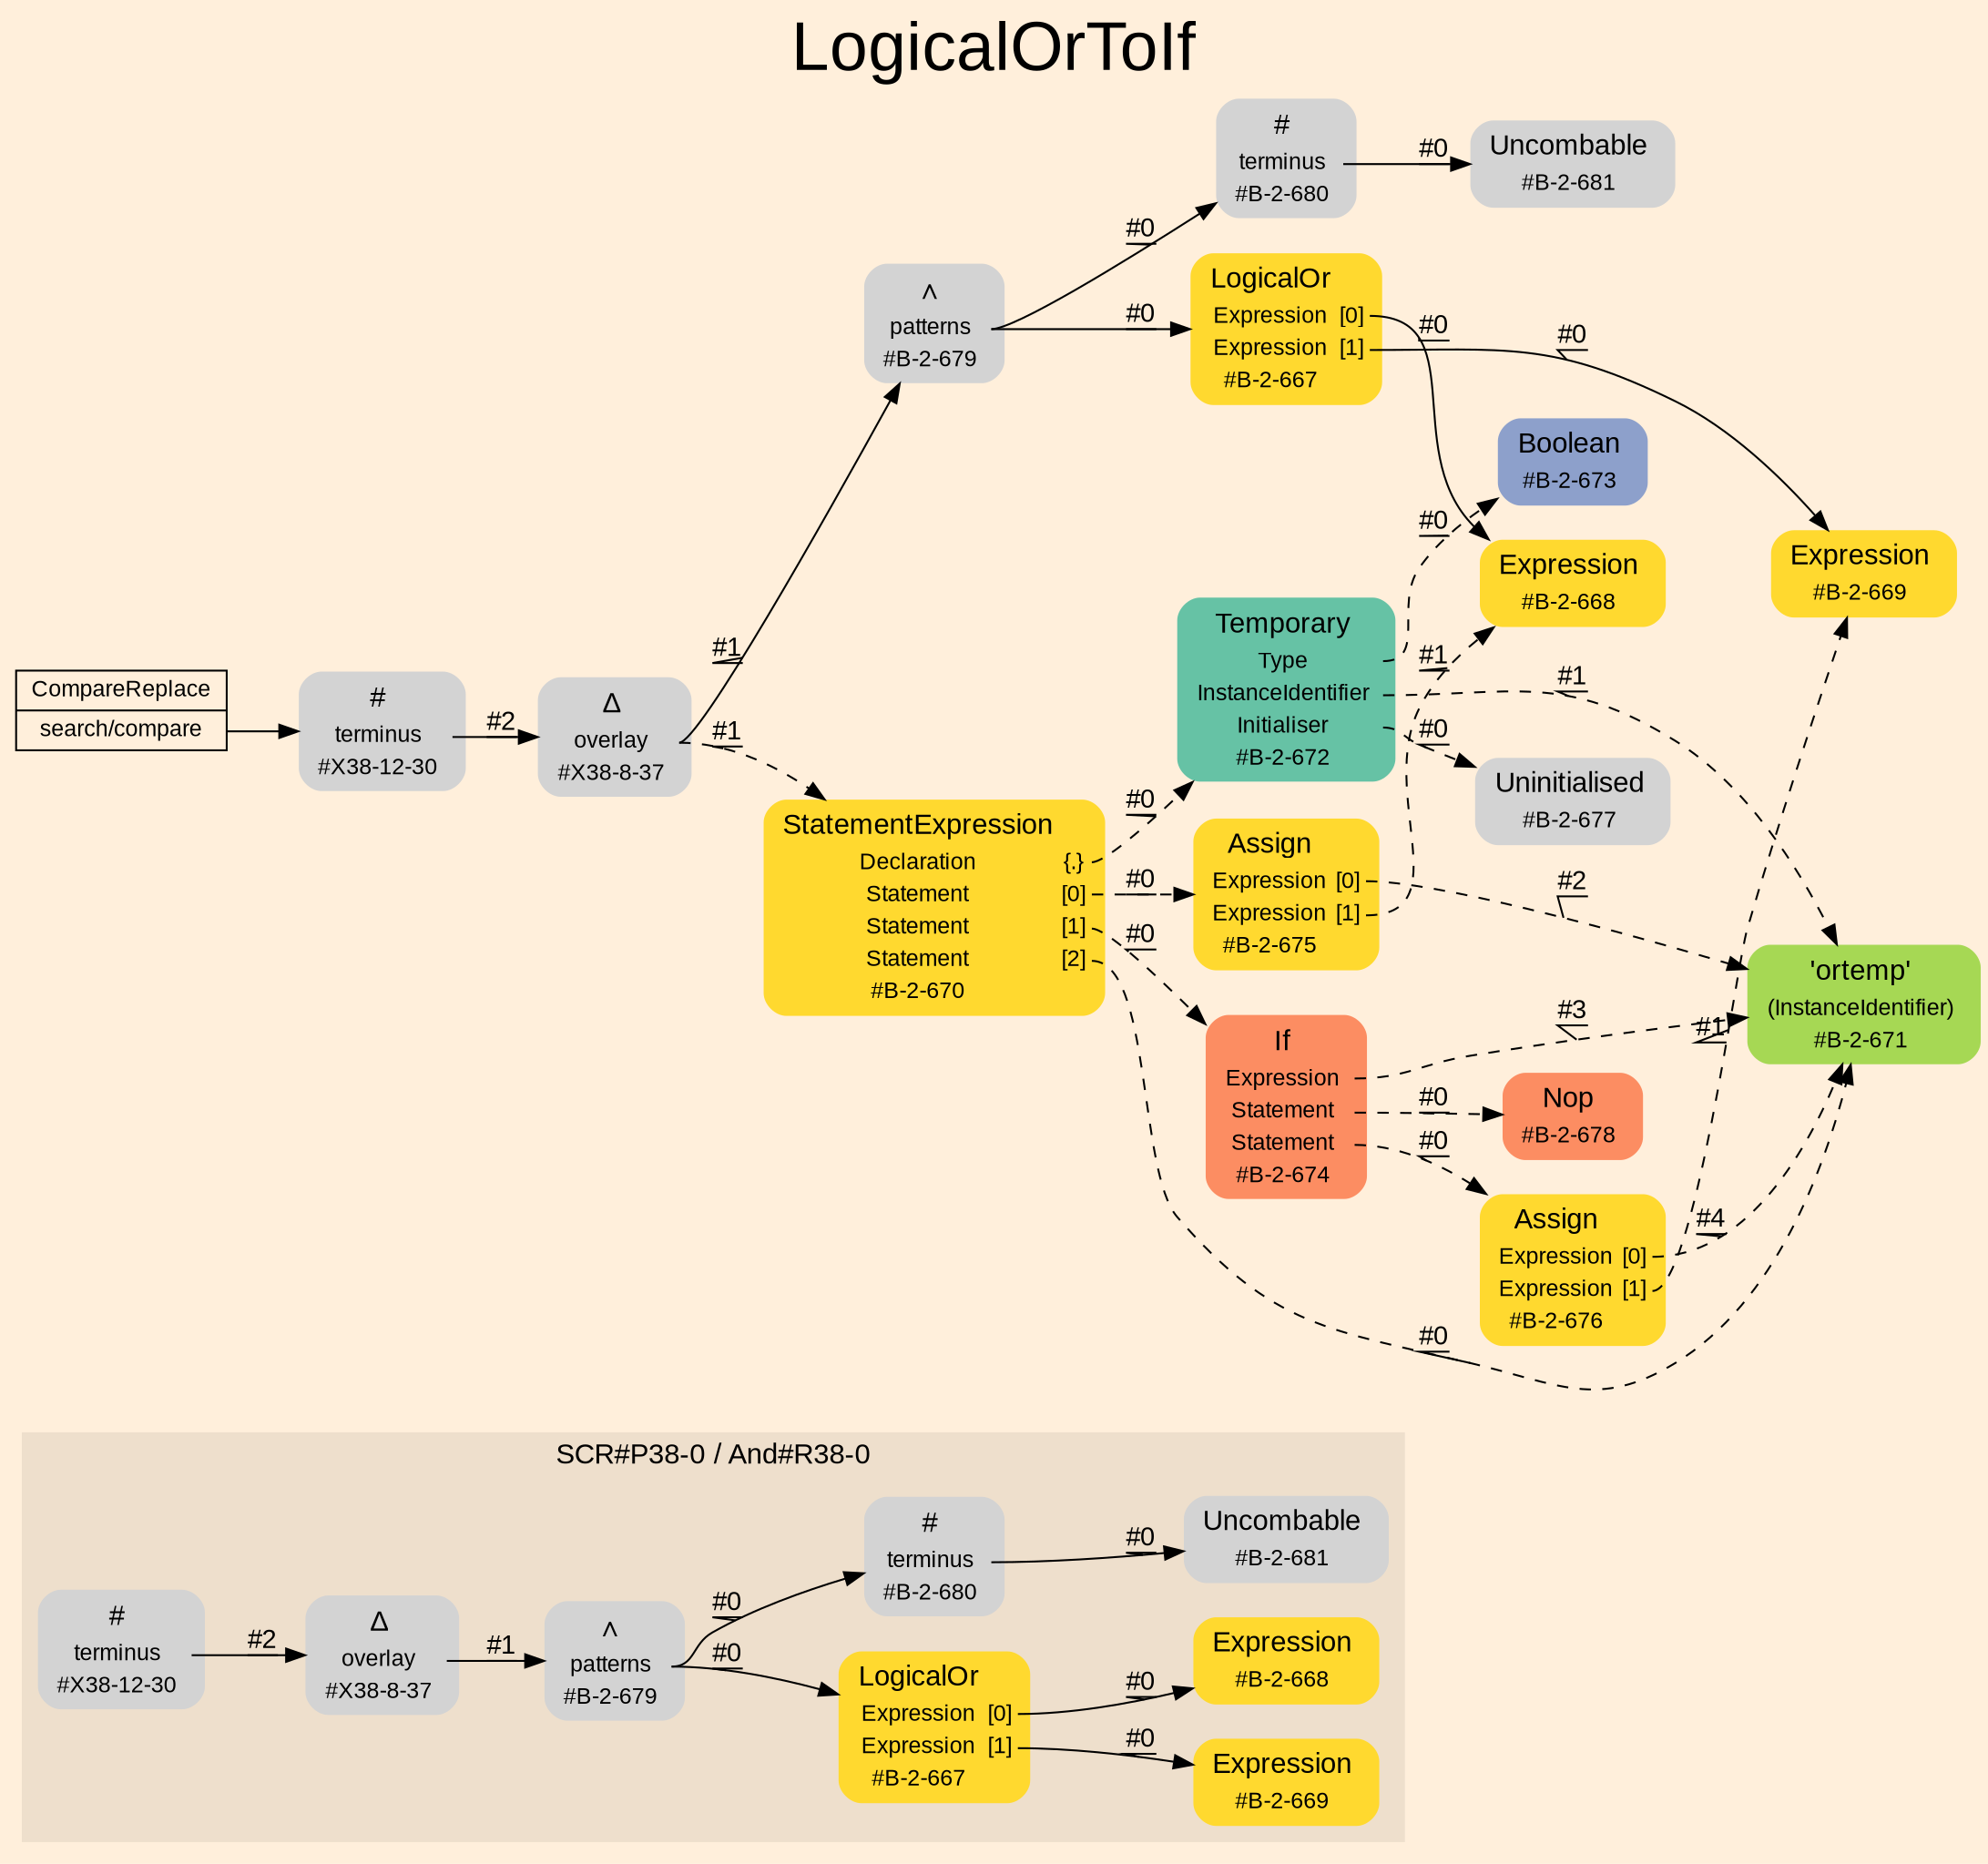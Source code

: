 digraph "LogicalOrToIf" {
label = "LogicalOrToIf"
labelloc = t
fontsize = "36"
graph [
    rankdir = "LR"
    ranksep = 0.3
    bgcolor = antiquewhite1
    color = black
    fontcolor = black
    fontname = "Arial"
];
node [
    fontname = "Arial"
];
edge [
    fontname = "Arial"
];

// -------------------- figure And#R38-0 --------------------
// -------- region And#R38-0 ----------
subgraph "clusterAnd#R38-0" {
    label = "SCR#P38-0 / And#R38-0"
    style = "filled"
    color = antiquewhite2
    fontsize = "15"
    "And#R38-0/#B-2-668" [
        // -------- block And#R38-0/#B-2-668 ----------
        shape = "plaintext"
        fillcolor = "/set28/6"
        label = <<TABLE BORDER="0" CELLBORDER="0" CELLSPACING="0">
         <TR><TD><FONT POINT-SIZE="15.0">Expression</FONT></TD><TD></TD></TR>
         <TR><TD>#B-2-668</TD><TD PORT="port0"></TD></TR>
        </TABLE>>
        style = "rounded,filled"
        fontsize = "12"
    ];
    
    "And#R38-0/#X38-12-30" [
        // -------- block And#R38-0/#X38-12-30 ----------
        shape = "plaintext"
        label = <<TABLE BORDER="0" CELLBORDER="0" CELLSPACING="0">
         <TR><TD><FONT POINT-SIZE="15.0">#</FONT></TD><TD></TD></TR>
         <TR><TD>terminus</TD><TD PORT="port0"></TD></TR>
         <TR><TD>#X38-12-30</TD><TD PORT="port1"></TD></TR>
        </TABLE>>
        style = "rounded,filled"
        fontsize = "12"
    ];
    
    "And#R38-0/#B-2-667" [
        // -------- block And#R38-0/#B-2-667 ----------
        shape = "plaintext"
        fillcolor = "/set28/6"
        label = <<TABLE BORDER="0" CELLBORDER="0" CELLSPACING="0">
         <TR><TD><FONT POINT-SIZE="15.0">LogicalOr</FONT></TD><TD></TD></TR>
         <TR><TD>Expression</TD><TD PORT="port0">[0]</TD></TR>
         <TR><TD>Expression</TD><TD PORT="port1">[1]</TD></TR>
         <TR><TD>#B-2-667</TD><TD PORT="port2"></TD></TR>
        </TABLE>>
        style = "rounded,filled"
        fontsize = "12"
    ];
    
    "And#R38-0/#B-2-669" [
        // -------- block And#R38-0/#B-2-669 ----------
        shape = "plaintext"
        fillcolor = "/set28/6"
        label = <<TABLE BORDER="0" CELLBORDER="0" CELLSPACING="0">
         <TR><TD><FONT POINT-SIZE="15.0">Expression</FONT></TD><TD></TD></TR>
         <TR><TD>#B-2-669</TD><TD PORT="port0"></TD></TR>
        </TABLE>>
        style = "rounded,filled"
        fontsize = "12"
    ];
    
    "And#R38-0/#X38-8-37" [
        // -------- block And#R38-0/#X38-8-37 ----------
        shape = "plaintext"
        label = <<TABLE BORDER="0" CELLBORDER="0" CELLSPACING="0">
         <TR><TD><FONT POINT-SIZE="15.0">Δ</FONT></TD><TD></TD></TR>
         <TR><TD>overlay</TD><TD PORT="port0"></TD></TR>
         <TR><TD>#X38-8-37</TD><TD PORT="port1"></TD></TR>
        </TABLE>>
        style = "rounded,filled"
        fontsize = "12"
    ];
    
    "And#R38-0/#B-2-681" [
        // -------- block And#R38-0/#B-2-681 ----------
        shape = "plaintext"
        label = <<TABLE BORDER="0" CELLBORDER="0" CELLSPACING="0">
         <TR><TD><FONT POINT-SIZE="15.0">Uncombable</FONT></TD><TD></TD></TR>
         <TR><TD>#B-2-681</TD><TD PORT="port0"></TD></TR>
        </TABLE>>
        style = "rounded,filled"
        fontsize = "12"
    ];
    
    "And#R38-0/#B-2-679" [
        // -------- block And#R38-0/#B-2-679 ----------
        shape = "plaintext"
        label = <<TABLE BORDER="0" CELLBORDER="0" CELLSPACING="0">
         <TR><TD><FONT POINT-SIZE="15.0">∧</FONT></TD><TD></TD></TR>
         <TR><TD>patterns</TD><TD PORT="port0"></TD></TR>
         <TR><TD>#B-2-679</TD><TD PORT="port1"></TD></TR>
        </TABLE>>
        style = "rounded,filled"
        fontsize = "12"
    ];
    
    "And#R38-0/#B-2-680" [
        // -------- block And#R38-0/#B-2-680 ----------
        shape = "plaintext"
        label = <<TABLE BORDER="0" CELLBORDER="0" CELLSPACING="0">
         <TR><TD><FONT POINT-SIZE="15.0">#</FONT></TD><TD></TD></TR>
         <TR><TD>terminus</TD><TD PORT="port0"></TD></TR>
         <TR><TD>#B-2-680</TD><TD PORT="port1"></TD></TR>
        </TABLE>>
        style = "rounded,filled"
        fontsize = "12"
    ];
    
}

"And#R38-0/#X38-12-30":port0 -> "And#R38-0/#X38-8-37" [
    label = "#2"
    decorate = true
    color = black
    fontcolor = black
];

"And#R38-0/#B-2-667":port0 -> "And#R38-0/#B-2-668" [
    label = "#0"
    decorate = true
    color = black
    fontcolor = black
];

"And#R38-0/#B-2-667":port1 -> "And#R38-0/#B-2-669" [
    label = "#0"
    decorate = true
    color = black
    fontcolor = black
];

"And#R38-0/#X38-8-37":port0 -> "And#R38-0/#B-2-679" [
    label = "#1"
    decorate = true
    color = black
    fontcolor = black
];

"And#R38-0/#B-2-679":port0 -> "And#R38-0/#B-2-667" [
    label = "#0"
    decorate = true
    color = black
    fontcolor = black
];

"And#R38-0/#B-2-679":port0 -> "And#R38-0/#B-2-680" [
    label = "#0"
    decorate = true
    color = black
    fontcolor = black
];

"And#R38-0/#B-2-680":port0 -> "And#R38-0/#B-2-681" [
    label = "#0"
    decorate = true
    color = black
    fontcolor = black
];


// -------------------- transformation figure --------------------
"CR#X38-10-38" [
    // -------- block CR#X38-10-38 ----------
    shape = "record"
    fillcolor = antiquewhite1
    label = "<fixed> CompareReplace | <port0> search/compare"
    style = "filled"
    fontsize = "12"
    color = black
    fontcolor = black
];

"#X38-12-30" [
    // -------- block #X38-12-30 ----------
    shape = "plaintext"
    label = <<TABLE BORDER="0" CELLBORDER="0" CELLSPACING="0">
     <TR><TD><FONT POINT-SIZE="15.0">#</FONT></TD><TD></TD></TR>
     <TR><TD>terminus</TD><TD PORT="port0"></TD></TR>
     <TR><TD>#X38-12-30</TD><TD PORT="port1"></TD></TR>
    </TABLE>>
    style = "rounded,filled"
    fontsize = "12"
];

"#X38-8-37" [
    // -------- block #X38-8-37 ----------
    shape = "plaintext"
    label = <<TABLE BORDER="0" CELLBORDER="0" CELLSPACING="0">
     <TR><TD><FONT POINT-SIZE="15.0">Δ</FONT></TD><TD></TD></TR>
     <TR><TD>overlay</TD><TD PORT="port0"></TD></TR>
     <TR><TD>#X38-8-37</TD><TD PORT="port1"></TD></TR>
    </TABLE>>
    style = "rounded,filled"
    fontsize = "12"
];

"#B-2-679" [
    // -------- block #B-2-679 ----------
    shape = "plaintext"
    label = <<TABLE BORDER="0" CELLBORDER="0" CELLSPACING="0">
     <TR><TD><FONT POINT-SIZE="15.0">∧</FONT></TD><TD></TD></TR>
     <TR><TD>patterns</TD><TD PORT="port0"></TD></TR>
     <TR><TD>#B-2-679</TD><TD PORT="port1"></TD></TR>
    </TABLE>>
    style = "rounded,filled"
    fontsize = "12"
];

"#B-2-667" [
    // -------- block #B-2-667 ----------
    shape = "plaintext"
    fillcolor = "/set28/6"
    label = <<TABLE BORDER="0" CELLBORDER="0" CELLSPACING="0">
     <TR><TD><FONT POINT-SIZE="15.0">LogicalOr</FONT></TD><TD></TD></TR>
     <TR><TD>Expression</TD><TD PORT="port0">[0]</TD></TR>
     <TR><TD>Expression</TD><TD PORT="port1">[1]</TD></TR>
     <TR><TD>#B-2-667</TD><TD PORT="port2"></TD></TR>
    </TABLE>>
    style = "rounded,filled"
    fontsize = "12"
];

"#B-2-668" [
    // -------- block #B-2-668 ----------
    shape = "plaintext"
    fillcolor = "/set28/6"
    label = <<TABLE BORDER="0" CELLBORDER="0" CELLSPACING="0">
     <TR><TD><FONT POINT-SIZE="15.0">Expression</FONT></TD><TD></TD></TR>
     <TR><TD>#B-2-668</TD><TD PORT="port0"></TD></TR>
    </TABLE>>
    style = "rounded,filled"
    fontsize = "12"
];

"#B-2-669" [
    // -------- block #B-2-669 ----------
    shape = "plaintext"
    fillcolor = "/set28/6"
    label = <<TABLE BORDER="0" CELLBORDER="0" CELLSPACING="0">
     <TR><TD><FONT POINT-SIZE="15.0">Expression</FONT></TD><TD></TD></TR>
     <TR><TD>#B-2-669</TD><TD PORT="port0"></TD></TR>
    </TABLE>>
    style = "rounded,filled"
    fontsize = "12"
];

"#B-2-680" [
    // -------- block #B-2-680 ----------
    shape = "plaintext"
    label = <<TABLE BORDER="0" CELLBORDER="0" CELLSPACING="0">
     <TR><TD><FONT POINT-SIZE="15.0">#</FONT></TD><TD></TD></TR>
     <TR><TD>terminus</TD><TD PORT="port0"></TD></TR>
     <TR><TD>#B-2-680</TD><TD PORT="port1"></TD></TR>
    </TABLE>>
    style = "rounded,filled"
    fontsize = "12"
];

"#B-2-681" [
    // -------- block #B-2-681 ----------
    shape = "plaintext"
    label = <<TABLE BORDER="0" CELLBORDER="0" CELLSPACING="0">
     <TR><TD><FONT POINT-SIZE="15.0">Uncombable</FONT></TD><TD></TD></TR>
     <TR><TD>#B-2-681</TD><TD PORT="port0"></TD></TR>
    </TABLE>>
    style = "rounded,filled"
    fontsize = "12"
];

"#B-2-670" [
    // -------- block #B-2-670 ----------
    shape = "plaintext"
    fillcolor = "/set28/6"
    label = <<TABLE BORDER="0" CELLBORDER="0" CELLSPACING="0">
     <TR><TD><FONT POINT-SIZE="15.0">StatementExpression</FONT></TD><TD></TD></TR>
     <TR><TD>Declaration</TD><TD PORT="port0">{.}</TD></TR>
     <TR><TD>Statement</TD><TD PORT="port1">[0]</TD></TR>
     <TR><TD>Statement</TD><TD PORT="port2">[1]</TD></TR>
     <TR><TD>Statement</TD><TD PORT="port3">[2]</TD></TR>
     <TR><TD>#B-2-670</TD><TD PORT="port4"></TD></TR>
    </TABLE>>
    style = "rounded,filled"
    fontsize = "12"
];

"#B-2-672" [
    // -------- block #B-2-672 ----------
    shape = "plaintext"
    fillcolor = "/set28/1"
    label = <<TABLE BORDER="0" CELLBORDER="0" CELLSPACING="0">
     <TR><TD><FONT POINT-SIZE="15.0">Temporary</FONT></TD><TD></TD></TR>
     <TR><TD>Type</TD><TD PORT="port0"></TD></TR>
     <TR><TD>InstanceIdentifier</TD><TD PORT="port1"></TD></TR>
     <TR><TD>Initialiser</TD><TD PORT="port2"></TD></TR>
     <TR><TD>#B-2-672</TD><TD PORT="port3"></TD></TR>
    </TABLE>>
    style = "rounded,filled"
    fontsize = "12"
];

"#B-2-673" [
    // -------- block #B-2-673 ----------
    shape = "plaintext"
    fillcolor = "/set28/3"
    label = <<TABLE BORDER="0" CELLBORDER="0" CELLSPACING="0">
     <TR><TD><FONT POINT-SIZE="15.0">Boolean</FONT></TD><TD></TD></TR>
     <TR><TD>#B-2-673</TD><TD PORT="port0"></TD></TR>
    </TABLE>>
    style = "rounded,filled"
    fontsize = "12"
];

"#B-2-671" [
    // -------- block #B-2-671 ----------
    shape = "plaintext"
    fillcolor = "/set28/5"
    label = <<TABLE BORDER="0" CELLBORDER="0" CELLSPACING="0">
     <TR><TD><FONT POINT-SIZE="15.0">'ortemp'</FONT></TD><TD></TD></TR>
     <TR><TD>(InstanceIdentifier)</TD><TD PORT="port0"></TD></TR>
     <TR><TD>#B-2-671</TD><TD PORT="port1"></TD></TR>
    </TABLE>>
    style = "rounded,filled"
    fontsize = "12"
];

"#B-2-677" [
    // -------- block #B-2-677 ----------
    shape = "plaintext"
    label = <<TABLE BORDER="0" CELLBORDER="0" CELLSPACING="0">
     <TR><TD><FONT POINT-SIZE="15.0">Uninitialised</FONT></TD><TD></TD></TR>
     <TR><TD>#B-2-677</TD><TD PORT="port0"></TD></TR>
    </TABLE>>
    style = "rounded,filled"
    fontsize = "12"
];

"#B-2-675" [
    // -------- block #B-2-675 ----------
    shape = "plaintext"
    fillcolor = "/set28/6"
    label = <<TABLE BORDER="0" CELLBORDER="0" CELLSPACING="0">
     <TR><TD><FONT POINT-SIZE="15.0">Assign</FONT></TD><TD></TD></TR>
     <TR><TD>Expression</TD><TD PORT="port0">[0]</TD></TR>
     <TR><TD>Expression</TD><TD PORT="port1">[1]</TD></TR>
     <TR><TD>#B-2-675</TD><TD PORT="port2"></TD></TR>
    </TABLE>>
    style = "rounded,filled"
    fontsize = "12"
];

"#B-2-674" [
    // -------- block #B-2-674 ----------
    shape = "plaintext"
    fillcolor = "/set28/2"
    label = <<TABLE BORDER="0" CELLBORDER="0" CELLSPACING="0">
     <TR><TD><FONT POINT-SIZE="15.0">If</FONT></TD><TD></TD></TR>
     <TR><TD>Expression</TD><TD PORT="port0"></TD></TR>
     <TR><TD>Statement</TD><TD PORT="port1"></TD></TR>
     <TR><TD>Statement</TD><TD PORT="port2"></TD></TR>
     <TR><TD>#B-2-674</TD><TD PORT="port3"></TD></TR>
    </TABLE>>
    style = "rounded,filled"
    fontsize = "12"
];

"#B-2-678" [
    // -------- block #B-2-678 ----------
    shape = "plaintext"
    fillcolor = "/set28/2"
    label = <<TABLE BORDER="0" CELLBORDER="0" CELLSPACING="0">
     <TR><TD><FONT POINT-SIZE="15.0">Nop</FONT></TD><TD></TD></TR>
     <TR><TD>#B-2-678</TD><TD PORT="port0"></TD></TR>
    </TABLE>>
    style = "rounded,filled"
    fontsize = "12"
];

"#B-2-676" [
    // -------- block #B-2-676 ----------
    shape = "plaintext"
    fillcolor = "/set28/6"
    label = <<TABLE BORDER="0" CELLBORDER="0" CELLSPACING="0">
     <TR><TD><FONT POINT-SIZE="15.0">Assign</FONT></TD><TD></TD></TR>
     <TR><TD>Expression</TD><TD PORT="port0">[0]</TD></TR>
     <TR><TD>Expression</TD><TD PORT="port1">[1]</TD></TR>
     <TR><TD>#B-2-676</TD><TD PORT="port2"></TD></TR>
    </TABLE>>
    style = "rounded,filled"
    fontsize = "12"
];

"CR#X38-10-38":port0 -> "#X38-12-30" [
    label = ""
    decorate = true
    color = black
    fontcolor = black
];

"#X38-12-30":port0 -> "#X38-8-37" [
    label = "#2"
    decorate = true
    color = black
    fontcolor = black
];

"#X38-8-37":port0 -> "#B-2-679" [
    label = "#1"
    decorate = true
    color = black
    fontcolor = black
];

"#X38-8-37":port0 -> "#B-2-670" [
    style="dashed"
    label = "#1"
    decorate = true
    color = black
    fontcolor = black
];

"#B-2-679":port0 -> "#B-2-667" [
    label = "#0"
    decorate = true
    color = black
    fontcolor = black
];

"#B-2-679":port0 -> "#B-2-680" [
    label = "#0"
    decorate = true
    color = black
    fontcolor = black
];

"#B-2-667":port0 -> "#B-2-668" [
    label = "#0"
    decorate = true
    color = black
    fontcolor = black
];

"#B-2-667":port1 -> "#B-2-669" [
    label = "#0"
    decorate = true
    color = black
    fontcolor = black
];

"#B-2-680":port0 -> "#B-2-681" [
    label = "#0"
    decorate = true
    color = black
    fontcolor = black
];

"#B-2-670":port0 -> "#B-2-672" [
    style="dashed"
    label = "#0"
    decorate = true
    color = black
    fontcolor = black
];

"#B-2-670":port1 -> "#B-2-675" [
    style="dashed"
    label = "#0"
    decorate = true
    color = black
    fontcolor = black
];

"#B-2-670":port2 -> "#B-2-674" [
    style="dashed"
    label = "#0"
    decorate = true
    color = black
    fontcolor = black
];

"#B-2-670":port3 -> "#B-2-671" [
    style="dashed"
    label = "#0"
    decorate = true
    color = black
    fontcolor = black
];

"#B-2-672":port0 -> "#B-2-673" [
    style="dashed"
    label = "#0"
    decorate = true
    color = black
    fontcolor = black
];

"#B-2-672":port1 -> "#B-2-671" [
    style="dashed"
    label = "#1"
    decorate = true
    color = black
    fontcolor = black
];

"#B-2-672":port2 -> "#B-2-677" [
    style="dashed"
    label = "#0"
    decorate = true
    color = black
    fontcolor = black
];

"#B-2-675":port0 -> "#B-2-671" [
    style="dashed"
    label = "#2"
    decorate = true
    color = black
    fontcolor = black
];

"#B-2-675":port1 -> "#B-2-668" [
    style="dashed"
    label = "#1"
    decorate = true
    color = black
    fontcolor = black
];

"#B-2-674":port0 -> "#B-2-671" [
    style="dashed"
    label = "#3"
    decorate = true
    color = black
    fontcolor = black
];

"#B-2-674":port1 -> "#B-2-678" [
    style="dashed"
    label = "#0"
    decorate = true
    color = black
    fontcolor = black
];

"#B-2-674":port2 -> "#B-2-676" [
    style="dashed"
    label = "#0"
    decorate = true
    color = black
    fontcolor = black
];

"#B-2-676":port0 -> "#B-2-671" [
    style="dashed"
    label = "#4"
    decorate = true
    color = black
    fontcolor = black
];

"#B-2-676":port1 -> "#B-2-669" [
    style="dashed"
    label = "#1"
    decorate = true
    color = black
    fontcolor = black
];


}
